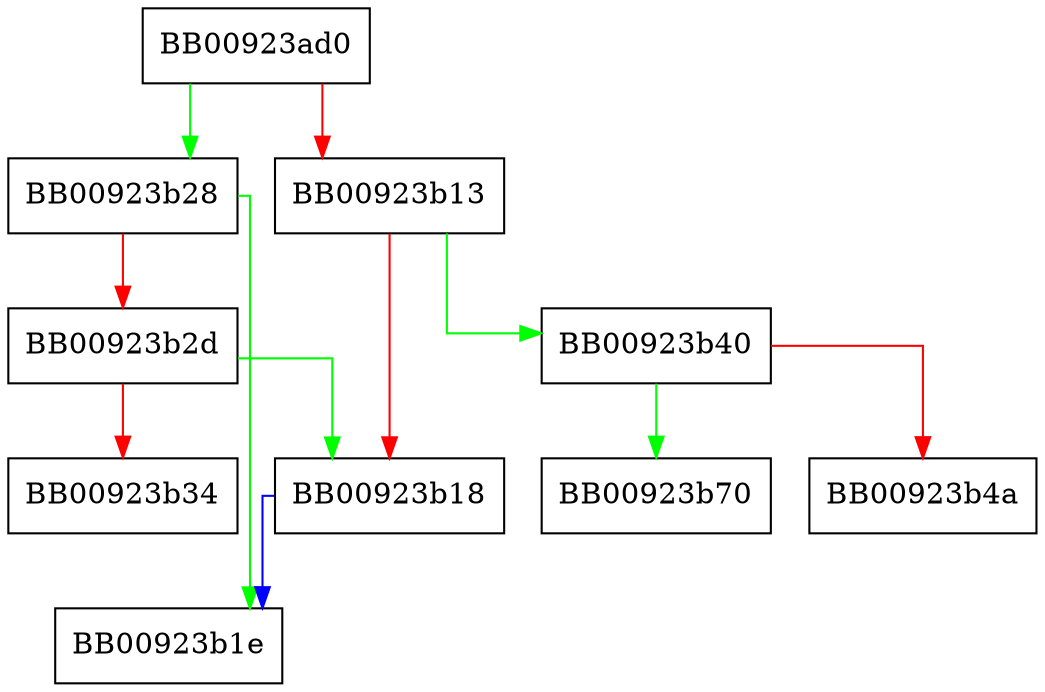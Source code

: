 digraph __mpn_extract_long_double {
  node [shape="box"];
  graph [splines=ortho];
  BB00923ad0 -> BB00923b28 [color="green"];
  BB00923ad0 -> BB00923b13 [color="red"];
  BB00923b13 -> BB00923b40 [color="green"];
  BB00923b13 -> BB00923b18 [color="red"];
  BB00923b18 -> BB00923b1e [color="blue"];
  BB00923b28 -> BB00923b1e [color="green"];
  BB00923b28 -> BB00923b2d [color="red"];
  BB00923b2d -> BB00923b18 [color="green"];
  BB00923b2d -> BB00923b34 [color="red"];
  BB00923b40 -> BB00923b70 [color="green"];
  BB00923b40 -> BB00923b4a [color="red"];
}